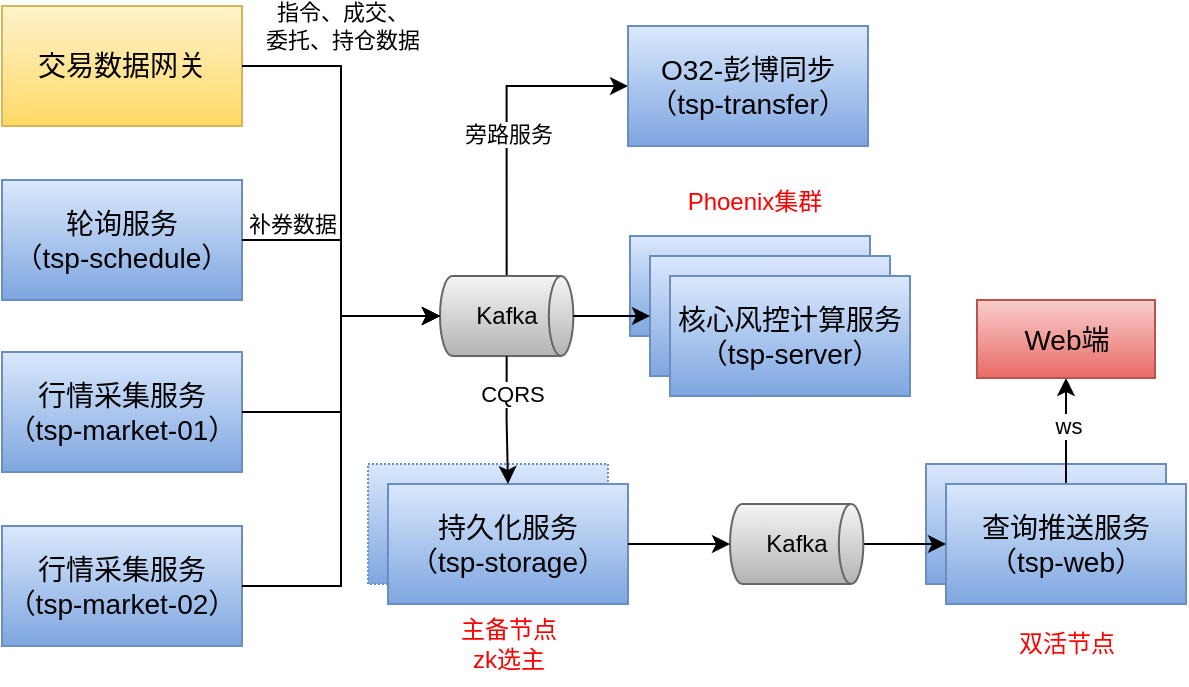 <mxfile version="24.5.5" type="github">
  <diagram name="第 1 页" id="3S-PlJNpBKQQZbo95HMc">
    <mxGraphModel dx="1406" dy="953" grid="1" gridSize="10" guides="1" tooltips="1" connect="1" arrows="1" fold="1" page="1" pageScale="1" pageWidth="827" pageHeight="1169" math="0" shadow="0">
      <root>
        <mxCell id="0" />
        <mxCell id="1" parent="0" />
        <mxCell id="gaZdIeyA_tQ1bdTkhmAD-1" value="交易数据网关" style="rounded=0;whiteSpace=wrap;html=1;fontSize=14;fillColor=#fff2cc;gradientColor=#ffd966;strokeColor=#d6b656;" vertex="1" parent="1">
          <mxGeometry x="110" y="100" width="120" height="60" as="geometry" />
        </mxCell>
        <mxCell id="gaZdIeyA_tQ1bdTkhmAD-2" value="轮询服务&lt;div&gt;（tsp-schedule）&lt;/div&gt;" style="rounded=0;whiteSpace=wrap;html=1;fontSize=14;fillColor=#dae8fc;gradientColor=#7ea6e0;strokeColor=#6c8ebf;" vertex="1" parent="1">
          <mxGeometry x="110" y="187" width="120" height="60" as="geometry" />
        </mxCell>
        <mxCell id="gaZdIeyA_tQ1bdTkhmAD-3" value="行情采集服务&lt;br&gt;&lt;div&gt;（tsp-market-01）&lt;/div&gt;" style="rounded=0;whiteSpace=wrap;html=1;fontSize=14;fillColor=#dae8fc;gradientColor=#7ea6e0;strokeColor=#6c8ebf;" vertex="1" parent="1">
          <mxGeometry x="110" y="273" width="120" height="60" as="geometry" />
        </mxCell>
        <mxCell id="gaZdIeyA_tQ1bdTkhmAD-4" value="行情采集服务&lt;br&gt;&lt;div&gt;（tsp-market-02）&lt;/div&gt;" style="rounded=0;whiteSpace=wrap;html=1;fontSize=14;fillColor=#dae8fc;gradientColor=#7ea6e0;strokeColor=#6c8ebf;" vertex="1" parent="1">
          <mxGeometry x="110" y="360" width="120" height="60" as="geometry" />
        </mxCell>
        <mxCell id="gaZdIeyA_tQ1bdTkhmAD-30" style="edgeStyle=orthogonalEdgeStyle;rounded=0;orthogonalLoop=1;jettySize=auto;html=1;exitX=0.5;exitY=0;exitDx=0;exitDy=0;exitPerimeter=0;entryX=0;entryY=0.5;entryDx=0;entryDy=0;" edge="1" parent="1" source="gaZdIeyA_tQ1bdTkhmAD-6" target="gaZdIeyA_tQ1bdTkhmAD-19">
          <mxGeometry relative="1" as="geometry" />
        </mxCell>
        <mxCell id="gaZdIeyA_tQ1bdTkhmAD-31" value="旁路服务" style="edgeLabel;html=1;align=center;verticalAlign=middle;resizable=0;points=[];" vertex="1" connectable="0" parent="gaZdIeyA_tQ1bdTkhmAD-30">
          <mxGeometry x="-0.067" y="-6" relative="1" as="geometry">
            <mxPoint x="-6" y="1" as="offset" />
          </mxGeometry>
        </mxCell>
        <mxCell id="gaZdIeyA_tQ1bdTkhmAD-6" value="Kafka" style="strokeWidth=1;html=1;shape=mxgraph.flowchart.direct_data;whiteSpace=wrap;fillColor=#f5f5f5;gradientColor=#b3b3b3;strokeColor=#666666;" vertex="1" parent="1">
          <mxGeometry x="329" y="235" width="66.67" height="40" as="geometry" />
        </mxCell>
        <mxCell id="gaZdIeyA_tQ1bdTkhmAD-7" style="edgeStyle=orthogonalEdgeStyle;rounded=0;orthogonalLoop=1;jettySize=auto;html=1;exitX=1;exitY=0.5;exitDx=0;exitDy=0;entryX=0;entryY=0.5;entryDx=0;entryDy=0;entryPerimeter=0;" edge="1" parent="1" source="gaZdIeyA_tQ1bdTkhmAD-1" target="gaZdIeyA_tQ1bdTkhmAD-6">
          <mxGeometry relative="1" as="geometry" />
        </mxCell>
        <mxCell id="gaZdIeyA_tQ1bdTkhmAD-10" value="指令、成交、&lt;div&gt;委托、持仓数据&lt;/div&gt;" style="edgeLabel;html=1;align=center;verticalAlign=middle;resizable=0;points=[];labelBackgroundColor=none;" vertex="1" connectable="0" parent="gaZdIeyA_tQ1bdTkhmAD-7">
          <mxGeometry x="-0.569" y="2" relative="1" as="geometry">
            <mxPoint x="1" y="-18" as="offset" />
          </mxGeometry>
        </mxCell>
        <mxCell id="gaZdIeyA_tQ1bdTkhmAD-8" style="edgeStyle=orthogonalEdgeStyle;rounded=0;orthogonalLoop=1;jettySize=auto;html=1;exitX=1;exitY=0.5;exitDx=0;exitDy=0;entryX=0;entryY=0.5;entryDx=0;entryDy=0;entryPerimeter=0;" edge="1" parent="1" source="gaZdIeyA_tQ1bdTkhmAD-2" target="gaZdIeyA_tQ1bdTkhmAD-6">
          <mxGeometry relative="1" as="geometry" />
        </mxCell>
        <mxCell id="gaZdIeyA_tQ1bdTkhmAD-9" value="补券数据" style="edgeLabel;html=1;align=center;verticalAlign=middle;resizable=0;points=[];labelBackgroundColor=none;" vertex="1" connectable="0" parent="gaZdIeyA_tQ1bdTkhmAD-8">
          <mxGeometry x="-0.353" y="-2" relative="1" as="geometry">
            <mxPoint x="-20" y="-10" as="offset" />
          </mxGeometry>
        </mxCell>
        <mxCell id="gaZdIeyA_tQ1bdTkhmAD-12" style="edgeStyle=orthogonalEdgeStyle;rounded=0;orthogonalLoop=1;jettySize=auto;html=1;exitX=1;exitY=0.5;exitDx=0;exitDy=0;entryX=0;entryY=0.5;entryDx=0;entryDy=0;entryPerimeter=0;" edge="1" parent="1" source="gaZdIeyA_tQ1bdTkhmAD-3" target="gaZdIeyA_tQ1bdTkhmAD-6">
          <mxGeometry relative="1" as="geometry">
            <mxPoint x="390" y="420" as="targetPoint" />
          </mxGeometry>
        </mxCell>
        <mxCell id="gaZdIeyA_tQ1bdTkhmAD-14" style="edgeStyle=orthogonalEdgeStyle;rounded=0;orthogonalLoop=1;jettySize=auto;html=1;exitX=1;exitY=0.5;exitDx=0;exitDy=0;entryX=0;entryY=0.5;entryDx=0;entryDy=0;entryPerimeter=0;" edge="1" parent="1" source="gaZdIeyA_tQ1bdTkhmAD-4" target="gaZdIeyA_tQ1bdTkhmAD-6">
          <mxGeometry relative="1" as="geometry" />
        </mxCell>
        <mxCell id="gaZdIeyA_tQ1bdTkhmAD-18" value="" style="group" vertex="1" connectable="0" parent="1">
          <mxGeometry x="424" y="215" width="140" height="80" as="geometry" />
        </mxCell>
        <mxCell id="gaZdIeyA_tQ1bdTkhmAD-15" value="&lt;div&gt;核心风控服务（tsp-server）&lt;/div&gt;" style="rounded=0;whiteSpace=wrap;html=1;fontSize=14;fillColor=#dae8fc;gradientColor=#7ea6e0;strokeColor=#6c8ebf;" vertex="1" parent="gaZdIeyA_tQ1bdTkhmAD-18">
          <mxGeometry width="120" height="50" as="geometry" />
        </mxCell>
        <mxCell id="gaZdIeyA_tQ1bdTkhmAD-16" value="&lt;div&gt;核心风控服务（tsp-server）&lt;/div&gt;" style="rounded=0;whiteSpace=wrap;html=1;fontSize=14;fillColor=#dae8fc;gradientColor=#7ea6e0;strokeColor=#6c8ebf;" vertex="1" parent="gaZdIeyA_tQ1bdTkhmAD-18">
          <mxGeometry x="10" y="10" width="120" height="60" as="geometry" />
        </mxCell>
        <mxCell id="gaZdIeyA_tQ1bdTkhmAD-17" value="&lt;div&gt;核心风控计算服务（tsp-server）&lt;/div&gt;" style="rounded=0;whiteSpace=wrap;html=1;fontSize=14;fillColor=#dae8fc;gradientColor=#7ea6e0;strokeColor=#6c8ebf;" vertex="1" parent="gaZdIeyA_tQ1bdTkhmAD-18">
          <mxGeometry x="20" y="20" width="120" height="60" as="geometry" />
        </mxCell>
        <mxCell id="gaZdIeyA_tQ1bdTkhmAD-19" value="O32-彭博同步&lt;div&gt;（tsp-transfer）&lt;/div&gt;" style="rounded=0;whiteSpace=wrap;html=1;fontSize=14;fillColor=#dae8fc;gradientColor=#7ea6e0;strokeColor=#6c8ebf;" vertex="1" parent="1">
          <mxGeometry x="423.0" y="110" width="120" height="60" as="geometry" />
        </mxCell>
        <mxCell id="gaZdIeyA_tQ1bdTkhmAD-32" style="edgeStyle=orthogonalEdgeStyle;rounded=0;orthogonalLoop=1;jettySize=auto;html=1;exitX=1;exitY=0.5;exitDx=0;exitDy=0;exitPerimeter=0;entryX=0;entryY=0.5;entryDx=0;entryDy=0;" edge="1" parent="1" source="gaZdIeyA_tQ1bdTkhmAD-6" target="gaZdIeyA_tQ1bdTkhmAD-16">
          <mxGeometry relative="1" as="geometry">
            <mxPoint x="415.67" y="255" as="sourcePoint" />
          </mxGeometry>
        </mxCell>
        <mxCell id="gaZdIeyA_tQ1bdTkhmAD-33" value="Phoenix集群" style="text;html=1;align=center;verticalAlign=middle;resizable=0;points=[];autosize=1;strokeColor=none;fillColor=none;fontColor=#FF0000;" vertex="1" parent="1">
          <mxGeometry x="441" y="183" width="90" height="30" as="geometry" />
        </mxCell>
        <mxCell id="gaZdIeyA_tQ1bdTkhmAD-24" value="查询推送服务&lt;br&gt;&lt;div&gt;（tsp-web）&lt;/div&gt;" style="rounded=0;whiteSpace=wrap;html=1;fontSize=14;fillColor=#dae8fc;gradientColor=#7ea6e0;strokeColor=#6c8ebf;" vertex="1" parent="1">
          <mxGeometry x="572" y="329" width="120" height="60" as="geometry" />
        </mxCell>
        <mxCell id="gaZdIeyA_tQ1bdTkhmAD-47" style="edgeStyle=orthogonalEdgeStyle;rounded=0;orthogonalLoop=1;jettySize=auto;html=1;exitX=0.5;exitY=0;exitDx=0;exitDy=0;entryX=0.5;entryY=1;entryDx=0;entryDy=0;" edge="1" parent="1" source="gaZdIeyA_tQ1bdTkhmAD-25" target="gaZdIeyA_tQ1bdTkhmAD-29">
          <mxGeometry relative="1" as="geometry" />
        </mxCell>
        <mxCell id="gaZdIeyA_tQ1bdTkhmAD-48" value="ws" style="edgeLabel;html=1;align=center;verticalAlign=middle;resizable=0;points=[];" vertex="1" connectable="0" parent="gaZdIeyA_tQ1bdTkhmAD-47">
          <mxGeometry x="-0.253" y="1" relative="1" as="geometry">
            <mxPoint x="2" y="-9" as="offset" />
          </mxGeometry>
        </mxCell>
        <mxCell id="gaZdIeyA_tQ1bdTkhmAD-25" value="查询推送服务&lt;br&gt;&lt;div&gt;（tsp-web）&lt;/div&gt;" style="rounded=0;whiteSpace=wrap;html=1;fontSize=14;fillColor=#dae8fc;gradientColor=#7ea6e0;strokeColor=#6c8ebf;" vertex="1" parent="1">
          <mxGeometry x="582" y="339" width="120" height="60" as="geometry" />
        </mxCell>
        <mxCell id="gaZdIeyA_tQ1bdTkhmAD-27" value="双活节点" style="text;html=1;align=center;verticalAlign=middle;resizable=0;points=[];autosize=1;strokeColor=none;fillColor=none;fontColor=#FF0000;" vertex="1" parent="1">
          <mxGeometry x="607" y="404" width="70" height="30" as="geometry" />
        </mxCell>
        <mxCell id="gaZdIeyA_tQ1bdTkhmAD-28" value="主备节点&lt;div&gt;zk选主&lt;/div&gt;" style="text;html=1;align=center;verticalAlign=middle;resizable=0;points=[];autosize=1;strokeColor=none;fillColor=none;fontColor=#FF0000;" vertex="1" parent="1">
          <mxGeometry x="328" y="399" width="70" height="40" as="geometry" />
        </mxCell>
        <mxCell id="gaZdIeyA_tQ1bdTkhmAD-29" value="Web端" style="rounded=0;whiteSpace=wrap;html=1;fontSize=14;fillColor=#f8cecc;gradientColor=#ea6b66;strokeColor=#b85450;" vertex="1" parent="1">
          <mxGeometry x="597.5" y="247" width="89" height="39" as="geometry" />
        </mxCell>
        <mxCell id="gaZdIeyA_tQ1bdTkhmAD-38" value="&lt;div&gt;核心风控服务（tsp-server）&lt;/div&gt;" style="rounded=0;whiteSpace=wrap;html=1;fontSize=14;dashed=1;dashPattern=1 1;fillColor=#dae8fc;gradientColor=#7ea6e0;strokeColor=#6c8ebf;" vertex="1" parent="1">
          <mxGeometry x="293" y="329" width="120" height="60" as="geometry" />
        </mxCell>
        <mxCell id="gaZdIeyA_tQ1bdTkhmAD-39" value="&lt;div&gt;持久化服务&lt;/div&gt;&lt;div&gt;（tsp-storage）&lt;/div&gt;" style="rounded=0;whiteSpace=wrap;html=1;fontSize=14;fillColor=#dae8fc;gradientColor=#7ea6e0;strokeColor=#6c8ebf;" vertex="1" parent="1">
          <mxGeometry x="303" y="339" width="120" height="60" as="geometry" />
        </mxCell>
        <mxCell id="gaZdIeyA_tQ1bdTkhmAD-46" style="edgeStyle=orthogonalEdgeStyle;rounded=0;orthogonalLoop=1;jettySize=auto;html=1;exitX=1;exitY=0.5;exitDx=0;exitDy=0;exitPerimeter=0;entryX=0;entryY=0.5;entryDx=0;entryDy=0;" edge="1" parent="1" source="gaZdIeyA_tQ1bdTkhmAD-42" target="gaZdIeyA_tQ1bdTkhmAD-25">
          <mxGeometry relative="1" as="geometry" />
        </mxCell>
        <mxCell id="gaZdIeyA_tQ1bdTkhmAD-42" value="Kafka" style="strokeWidth=1;html=1;shape=mxgraph.flowchart.direct_data;whiteSpace=wrap;fillColor=#f5f5f5;gradientColor=#b3b3b3;strokeColor=#666666;" vertex="1" parent="1">
          <mxGeometry x="474" y="349" width="66.67" height="40" as="geometry" />
        </mxCell>
        <mxCell id="gaZdIeyA_tQ1bdTkhmAD-45" style="edgeStyle=orthogonalEdgeStyle;rounded=0;orthogonalLoop=1;jettySize=auto;html=1;exitX=1;exitY=0.5;exitDx=0;exitDy=0;" edge="1" parent="1" source="gaZdIeyA_tQ1bdTkhmAD-39" target="gaZdIeyA_tQ1bdTkhmAD-42">
          <mxGeometry relative="1" as="geometry" />
        </mxCell>
        <mxCell id="gaZdIeyA_tQ1bdTkhmAD-49" style="edgeStyle=orthogonalEdgeStyle;rounded=0;orthogonalLoop=1;jettySize=auto;html=1;exitX=0.5;exitY=1;exitDx=0;exitDy=0;exitPerimeter=0;entryX=0.5;entryY=0;entryDx=0;entryDy=0;" edge="1" parent="1" source="gaZdIeyA_tQ1bdTkhmAD-6" target="gaZdIeyA_tQ1bdTkhmAD-39">
          <mxGeometry relative="1" as="geometry" />
        </mxCell>
        <mxCell id="gaZdIeyA_tQ1bdTkhmAD-50" value="CQRS" style="edgeLabel;html=1;align=center;verticalAlign=middle;resizable=0;points=[];" vertex="1" connectable="0" parent="gaZdIeyA_tQ1bdTkhmAD-49">
          <mxGeometry x="-0.405" y="2" relative="1" as="geometry">
            <mxPoint as="offset" />
          </mxGeometry>
        </mxCell>
      </root>
    </mxGraphModel>
  </diagram>
</mxfile>
